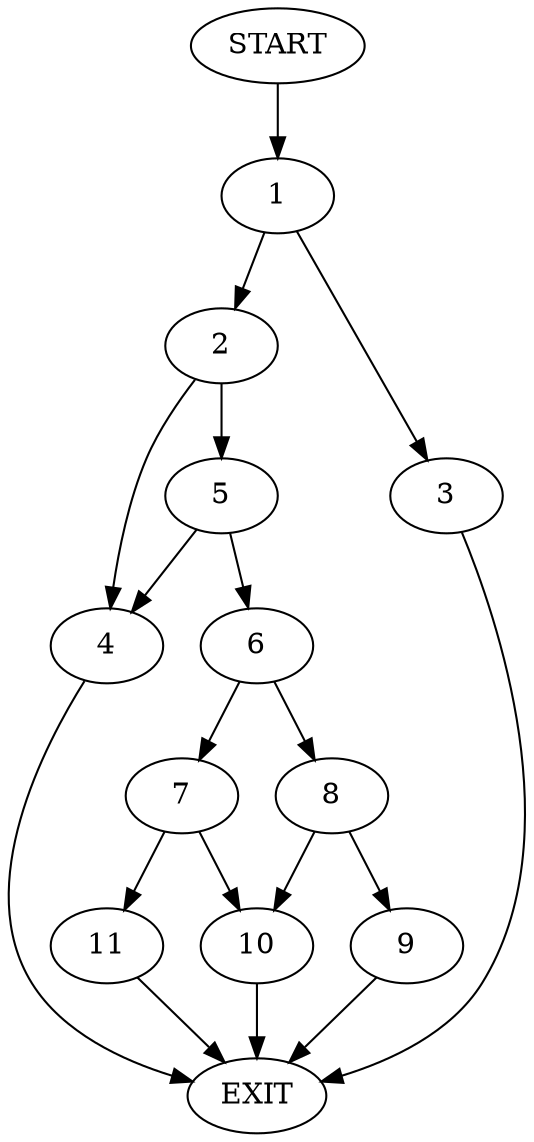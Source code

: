 digraph {
0 [label="START"]
12 [label="EXIT"]
0 -> 1
1 -> 2
1 -> 3
3 -> 12
2 -> 4
2 -> 5
5 -> 4
5 -> 6
4 -> 12
6 -> 7
6 -> 8
8 -> 9
8 -> 10
7 -> 10
7 -> 11
10 -> 12
9 -> 12
11 -> 12
}
